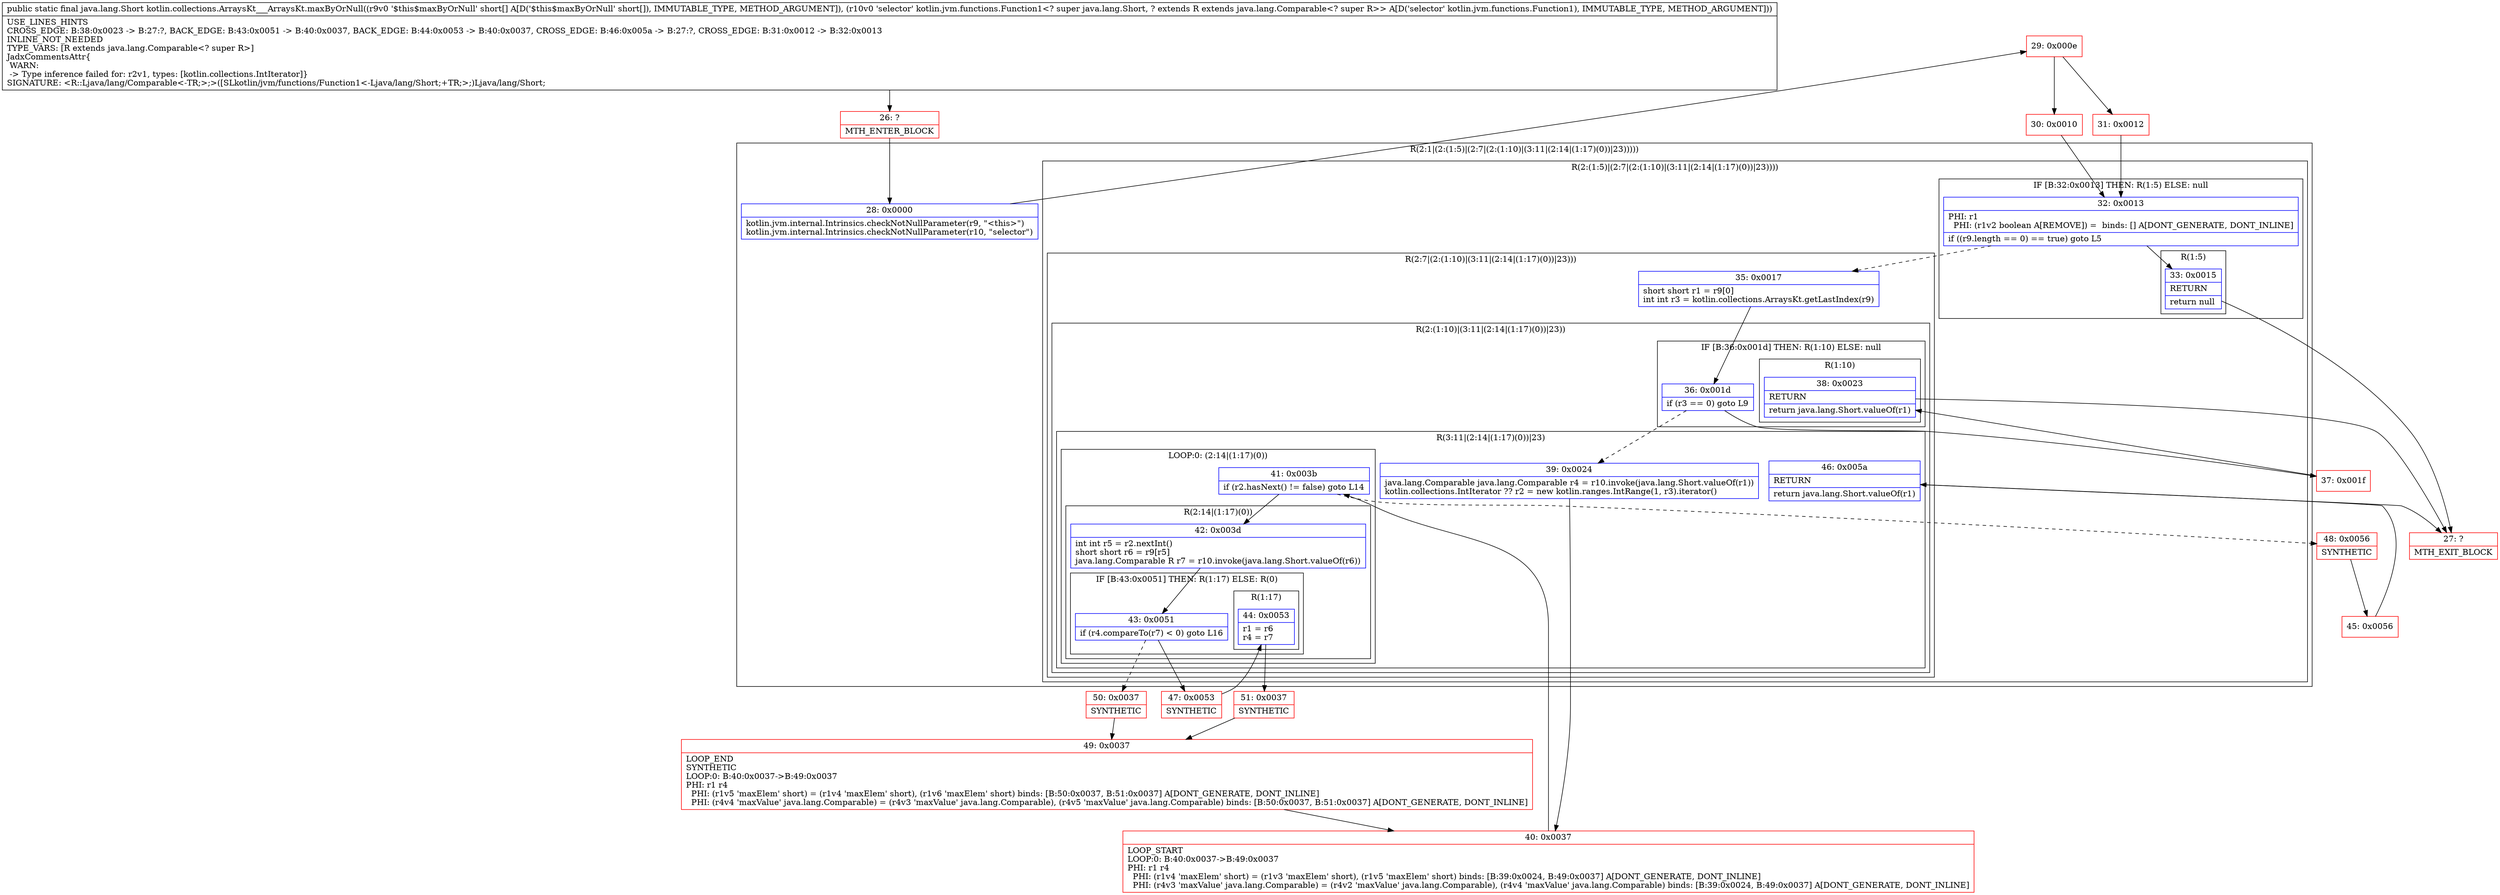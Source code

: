 digraph "CFG forkotlin.collections.ArraysKt___ArraysKt.maxByOrNull([SLkotlin\/jvm\/functions\/Function1;)Ljava\/lang\/Short;" {
subgraph cluster_Region_238667288 {
label = "R(2:1|(2:(1:5)|(2:7|(2:(1:10)|(3:11|(2:14|(1:17)(0))|23)))))";
node [shape=record,color=blue];
Node_28 [shape=record,label="{28\:\ 0x0000|kotlin.jvm.internal.Intrinsics.checkNotNullParameter(r9, \"\<this\>\")\lkotlin.jvm.internal.Intrinsics.checkNotNullParameter(r10, \"selector\")\l}"];
subgraph cluster_Region_532185771 {
label = "R(2:(1:5)|(2:7|(2:(1:10)|(3:11|(2:14|(1:17)(0))|23))))";
node [shape=record,color=blue];
subgraph cluster_IfRegion_1727279439 {
label = "IF [B:32:0x0013] THEN: R(1:5) ELSE: null";
node [shape=record,color=blue];
Node_32 [shape=record,label="{32\:\ 0x0013|PHI: r1 \l  PHI: (r1v2 boolean A[REMOVE]) =  binds: [] A[DONT_GENERATE, DONT_INLINE]\l|if ((r9.length == 0) == true) goto L5\l}"];
subgraph cluster_Region_1284104508 {
label = "R(1:5)";
node [shape=record,color=blue];
Node_33 [shape=record,label="{33\:\ 0x0015|RETURN\l|return null\l}"];
}
}
subgraph cluster_Region_480314675 {
label = "R(2:7|(2:(1:10)|(3:11|(2:14|(1:17)(0))|23)))";
node [shape=record,color=blue];
Node_35 [shape=record,label="{35\:\ 0x0017|short short r1 = r9[0]\lint int r3 = kotlin.collections.ArraysKt.getLastIndex(r9)\l}"];
subgraph cluster_Region_205580211 {
label = "R(2:(1:10)|(3:11|(2:14|(1:17)(0))|23))";
node [shape=record,color=blue];
subgraph cluster_IfRegion_1136184238 {
label = "IF [B:36:0x001d] THEN: R(1:10) ELSE: null";
node [shape=record,color=blue];
Node_36 [shape=record,label="{36\:\ 0x001d|if (r3 == 0) goto L9\l}"];
subgraph cluster_Region_1041234261 {
label = "R(1:10)";
node [shape=record,color=blue];
Node_38 [shape=record,label="{38\:\ 0x0023|RETURN\l|return java.lang.Short.valueOf(r1)\l}"];
}
}
subgraph cluster_Region_1470416116 {
label = "R(3:11|(2:14|(1:17)(0))|23)";
node [shape=record,color=blue];
Node_39 [shape=record,label="{39\:\ 0x0024|java.lang.Comparable java.lang.Comparable r4 = r10.invoke(java.lang.Short.valueOf(r1))\lkotlin.collections.IntIterator ?? r2 = new kotlin.ranges.IntRange(1, r3).iterator()\l}"];
subgraph cluster_LoopRegion_1972731478 {
label = "LOOP:0: (2:14|(1:17)(0))";
node [shape=record,color=blue];
Node_41 [shape=record,label="{41\:\ 0x003b|if (r2.hasNext() != false) goto L14\l}"];
subgraph cluster_Region_82282356 {
label = "R(2:14|(1:17)(0))";
node [shape=record,color=blue];
Node_42 [shape=record,label="{42\:\ 0x003d|int int r5 = r2.nextInt()\lshort short r6 = r9[r5]\ljava.lang.Comparable R r7 = r10.invoke(java.lang.Short.valueOf(r6))\l}"];
subgraph cluster_IfRegion_873594064 {
label = "IF [B:43:0x0051] THEN: R(1:17) ELSE: R(0)";
node [shape=record,color=blue];
Node_43 [shape=record,label="{43\:\ 0x0051|if (r4.compareTo(r7) \< 0) goto L16\l}"];
subgraph cluster_Region_1582637416 {
label = "R(1:17)";
node [shape=record,color=blue];
Node_44 [shape=record,label="{44\:\ 0x0053|r1 = r6\lr4 = r7\l}"];
}
subgraph cluster_Region_1471578442 {
label = "R(0)";
node [shape=record,color=blue];
}
}
}
}
Node_46 [shape=record,label="{46\:\ 0x005a|RETURN\l|return java.lang.Short.valueOf(r1)\l}"];
}
}
}
}
}
Node_26 [shape=record,color=red,label="{26\:\ ?|MTH_ENTER_BLOCK\l}"];
Node_29 [shape=record,color=red,label="{29\:\ 0x000e}"];
Node_30 [shape=record,color=red,label="{30\:\ 0x0010}"];
Node_27 [shape=record,color=red,label="{27\:\ ?|MTH_EXIT_BLOCK\l}"];
Node_37 [shape=record,color=red,label="{37\:\ 0x001f}"];
Node_40 [shape=record,color=red,label="{40\:\ 0x0037|LOOP_START\lLOOP:0: B:40:0x0037\-\>B:49:0x0037\lPHI: r1 r4 \l  PHI: (r1v4 'maxElem' short) = (r1v3 'maxElem' short), (r1v5 'maxElem' short) binds: [B:39:0x0024, B:49:0x0037] A[DONT_GENERATE, DONT_INLINE]\l  PHI: (r4v3 'maxValue' java.lang.Comparable) = (r4v2 'maxValue' java.lang.Comparable), (r4v4 'maxValue' java.lang.Comparable) binds: [B:39:0x0024, B:49:0x0037] A[DONT_GENERATE, DONT_INLINE]\l}"];
Node_47 [shape=record,color=red,label="{47\:\ 0x0053|SYNTHETIC\l}"];
Node_51 [shape=record,color=red,label="{51\:\ 0x0037|SYNTHETIC\l}"];
Node_49 [shape=record,color=red,label="{49\:\ 0x0037|LOOP_END\lSYNTHETIC\lLOOP:0: B:40:0x0037\-\>B:49:0x0037\lPHI: r1 r4 \l  PHI: (r1v5 'maxElem' short) = (r1v4 'maxElem' short), (r1v6 'maxElem' short) binds: [B:50:0x0037, B:51:0x0037] A[DONT_GENERATE, DONT_INLINE]\l  PHI: (r4v4 'maxValue' java.lang.Comparable) = (r4v3 'maxValue' java.lang.Comparable), (r4v5 'maxValue' java.lang.Comparable) binds: [B:50:0x0037, B:51:0x0037] A[DONT_GENERATE, DONT_INLINE]\l}"];
Node_50 [shape=record,color=red,label="{50\:\ 0x0037|SYNTHETIC\l}"];
Node_48 [shape=record,color=red,label="{48\:\ 0x0056|SYNTHETIC\l}"];
Node_45 [shape=record,color=red,label="{45\:\ 0x0056}"];
Node_31 [shape=record,color=red,label="{31\:\ 0x0012}"];
MethodNode[shape=record,label="{public static final java.lang.Short kotlin.collections.ArraysKt___ArraysKt.maxByOrNull((r9v0 '$this$maxByOrNull' short[] A[D('$this$maxByOrNull' short[]), IMMUTABLE_TYPE, METHOD_ARGUMENT]), (r10v0 'selector' kotlin.jvm.functions.Function1\<? super java.lang.Short, ? extends R extends java.lang.Comparable\<? super R\>\> A[D('selector' kotlin.jvm.functions.Function1), IMMUTABLE_TYPE, METHOD_ARGUMENT]))  | USE_LINES_HINTS\lCROSS_EDGE: B:38:0x0023 \-\> B:27:?, BACK_EDGE: B:43:0x0051 \-\> B:40:0x0037, BACK_EDGE: B:44:0x0053 \-\> B:40:0x0037, CROSS_EDGE: B:46:0x005a \-\> B:27:?, CROSS_EDGE: B:31:0x0012 \-\> B:32:0x0013\lINLINE_NOT_NEEDED\lTYPE_VARS: [R extends java.lang.Comparable\<? super R\>]\lJadxCommentsAttr\{\l WARN: \l \-\> Type inference failed for: r2v1, types: [kotlin.collections.IntIterator]\}\lSIGNATURE: \<R::Ljava\/lang\/Comparable\<\-TR;\>;\>([SLkotlin\/jvm\/functions\/Function1\<\-Ljava\/lang\/Short;+TR;\>;)Ljava\/lang\/Short;\l}"];
MethodNode -> Node_26;Node_28 -> Node_29;
Node_32 -> Node_33;
Node_32 -> Node_35[style=dashed];
Node_33 -> Node_27;
Node_35 -> Node_36;
Node_36 -> Node_37;
Node_36 -> Node_39[style=dashed];
Node_38 -> Node_27;
Node_39 -> Node_40;
Node_41 -> Node_42;
Node_41 -> Node_48[style=dashed];
Node_42 -> Node_43;
Node_43 -> Node_47;
Node_43 -> Node_50[style=dashed];
Node_44 -> Node_51;
Node_46 -> Node_27;
Node_26 -> Node_28;
Node_29 -> Node_30;
Node_29 -> Node_31;
Node_30 -> Node_32;
Node_37 -> Node_38;
Node_40 -> Node_41;
Node_47 -> Node_44;
Node_51 -> Node_49;
Node_49 -> Node_40;
Node_50 -> Node_49;
Node_48 -> Node_45;
Node_45 -> Node_46;
Node_31 -> Node_32;
}

